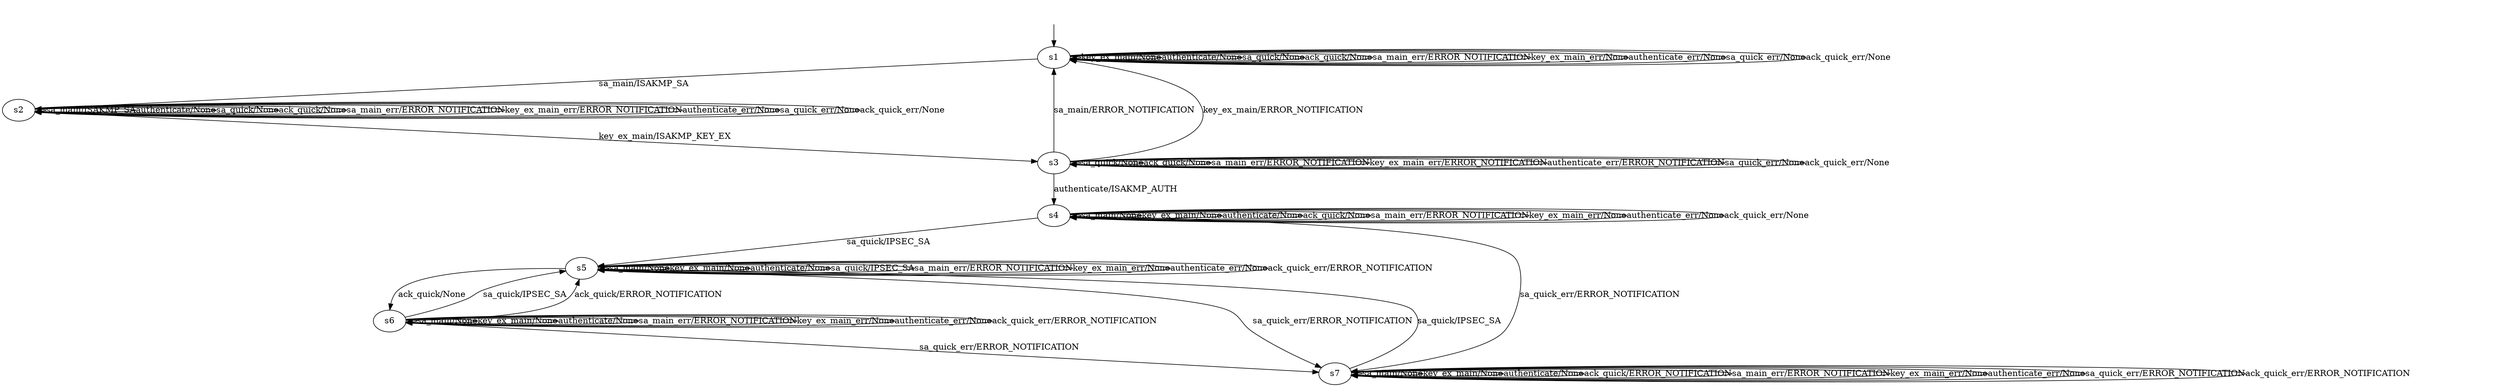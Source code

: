 digraph LearnedModel {
s1 [label=s1];
s2 [label=s2];
s3 [label=s3];
s4 [label=s4];
s5 [label=s5];
s6 [label=s6];
s7 [label=s7];
s1 -> s2  [label="sa_main/ISAKMP_SA"];
s1 -> s1  [label="key_ex_main/None"];
s1 -> s1  [label="authenticate/None"];
s1 -> s1  [label="sa_quick/None"];
s1 -> s1  [label="ack_quick/None"];
s1 -> s1  [label="sa_main_err/ERROR_NOTIFICATION"];
s1 -> s1  [label="key_ex_main_err/None"];
s1 -> s1  [label="authenticate_err/None"];
s1 -> s1  [label="sa_quick_err/None"];
s1 -> s1  [label="ack_quick_err/None"];
s2 -> s2  [label="sa_main/ISAKMP_SA"];
s2 -> s3  [label="key_ex_main/ISAKMP_KEY_EX"];
s2 -> s2  [label="authenticate/None"];
s2 -> s2  [label="sa_quick/None"];
s2 -> s2  [label="ack_quick/None"];
s2 -> s2  [label="sa_main_err/ERROR_NOTIFICATION"];
s2 -> s2  [label="key_ex_main_err/ERROR_NOTIFICATION"];
s2 -> s2  [label="authenticate_err/None"];
s2 -> s2  [label="sa_quick_err/None"];
s2 -> s2  [label="ack_quick_err/None"];
s3 -> s1  [label="sa_main/ERROR_NOTIFICATION"];
s3 -> s1  [label="key_ex_main/ERROR_NOTIFICATION"];
s3 -> s4  [label="authenticate/ISAKMP_AUTH"];
s3 -> s3  [label="sa_quick/None"];
s3 -> s3  [label="ack_quick/None"];
s3 -> s3  [label="sa_main_err/ERROR_NOTIFICATION"];
s3 -> s3  [label="key_ex_main_err/ERROR_NOTIFICATION"];
s3 -> s3  [label="authenticate_err/ERROR_NOTIFICATION"];
s3 -> s3  [label="sa_quick_err/None"];
s3 -> s3  [label="ack_quick_err/None"];
s4 -> s4  [label="sa_main/None"];
s4 -> s4  [label="key_ex_main/None"];
s4 -> s4  [label="authenticate/None"];
s4 -> s5  [label="sa_quick/IPSEC_SA"];
s4 -> s4  [label="ack_quick/None"];
s4 -> s4  [label="sa_main_err/ERROR_NOTIFICATION"];
s4 -> s4  [label="key_ex_main_err/None"];
s4 -> s4  [label="authenticate_err/None"];
s4 -> s7  [label="sa_quick_err/ERROR_NOTIFICATION"];
s4 -> s4  [label="ack_quick_err/None"];
s5 -> s5  [label="sa_main/None"];
s5 -> s5  [label="key_ex_main/None"];
s5 -> s5  [label="authenticate/None"];
s5 -> s5  [label="sa_quick/IPSEC_SA"];
s5 -> s6  [label="ack_quick/None"];
s5 -> s5  [label="sa_main_err/ERROR_NOTIFICATION"];
s5 -> s5  [label="key_ex_main_err/None"];
s5 -> s5  [label="authenticate_err/None"];
s5 -> s7  [label="sa_quick_err/ERROR_NOTIFICATION"];
s5 -> s5  [label="ack_quick_err/ERROR_NOTIFICATION"];
s6 -> s6  [label="sa_main/None"];
s6 -> s6  [label="key_ex_main/None"];
s6 -> s6  [label="authenticate/None"];
s6 -> s5  [label="sa_quick/IPSEC_SA"];
s6 -> s5  [label="ack_quick/ERROR_NOTIFICATION"];
s6 -> s6  [label="sa_main_err/ERROR_NOTIFICATION"];
s6 -> s6  [label="key_ex_main_err/None"];
s6 -> s6  [label="authenticate_err/None"];
s6 -> s7  [label="sa_quick_err/ERROR_NOTIFICATION"];
s6 -> s6  [label="ack_quick_err/ERROR_NOTIFICATION"];
s7 -> s7  [label="sa_main/None"];
s7 -> s7  [label="key_ex_main/None"];
s7 -> s7  [label="authenticate/None"];
s7 -> s5  [label="sa_quick/IPSEC_SA"];
s7 -> s7  [label="ack_quick/ERROR_NOTIFICATION"];
s7 -> s7  [label="sa_main_err/ERROR_NOTIFICATION"];
s7 -> s7  [label="key_ex_main_err/None"];
s7 -> s7  [label="authenticate_err/None"];
s7 -> s7  [label="sa_quick_err/ERROR_NOTIFICATION"];
s7 -> s7  [label="ack_quick_err/ERROR_NOTIFICATION"];
__start0 [label="", shape=none];
__start0 -> s1  [label=""];
}
